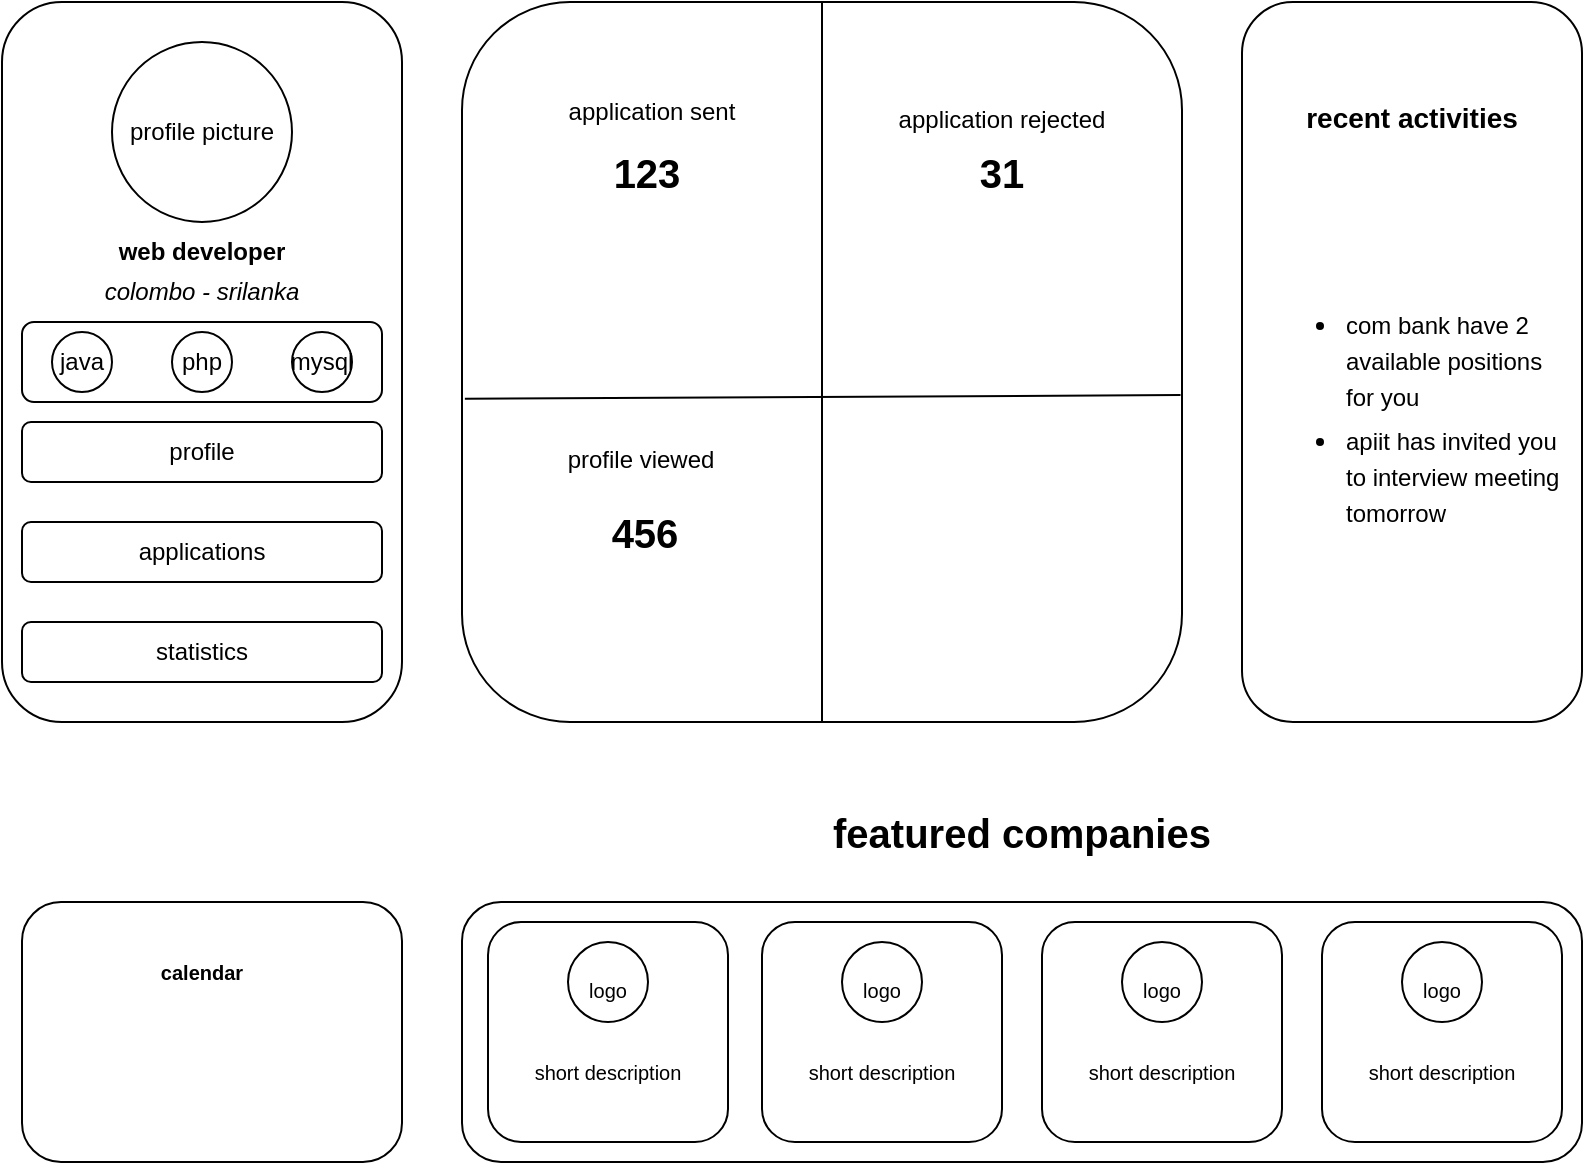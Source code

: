 <mxfile version="15.6.8" type="github">
  <diagram id="Qg9AwZa511yK8TTqFMuh" name="Page-1">
    <mxGraphModel dx="1038" dy="543" grid="1" gridSize="10" guides="1" tooltips="1" connect="1" arrows="1" fold="1" page="1" pageScale="1" pageWidth="850" pageHeight="1100" math="0" shadow="0">
      <root>
        <mxCell id="0" />
        <mxCell id="1" parent="0" />
        <mxCell id="H-HWdOOOYINvLzMVceXF-1" value="" style="rounded=1;whiteSpace=wrap;html=1;" vertex="1" parent="1">
          <mxGeometry x="40" y="40" width="200" height="360" as="geometry" />
        </mxCell>
        <mxCell id="H-HWdOOOYINvLzMVceXF-2" value="profile picture" style="ellipse;whiteSpace=wrap;html=1;" vertex="1" parent="1">
          <mxGeometry x="95" y="60" width="90" height="90" as="geometry" />
        </mxCell>
        <mxCell id="H-HWdOOOYINvLzMVceXF-3" value="java" style="ellipse;whiteSpace=wrap;html=1;" vertex="1" parent="1">
          <mxGeometry x="65" y="205" width="30" height="30" as="geometry" />
        </mxCell>
        <mxCell id="H-HWdOOOYINvLzMVceXF-4" value="php" style="ellipse;whiteSpace=wrap;html=1;" vertex="1" parent="1">
          <mxGeometry x="125" y="205" width="30" height="30" as="geometry" />
        </mxCell>
        <mxCell id="H-HWdOOOYINvLzMVceXF-6" value="mysql" style="ellipse;whiteSpace=wrap;html=1;" vertex="1" parent="1">
          <mxGeometry x="185" y="205" width="30" height="30" as="geometry" />
        </mxCell>
        <mxCell id="H-HWdOOOYINvLzMVceXF-7" value="&lt;b&gt;web developer&lt;/b&gt;" style="text;html=1;strokeColor=none;fillColor=none;align=center;verticalAlign=middle;whiteSpace=wrap;rounded=0;" vertex="1" parent="1">
          <mxGeometry x="90" y="150" width="100" height="30" as="geometry" />
        </mxCell>
        <mxCell id="H-HWdOOOYINvLzMVceXF-9" value="&lt;i&gt;colombo - srilanka&lt;/i&gt;" style="text;html=1;strokeColor=none;fillColor=none;align=center;verticalAlign=middle;whiteSpace=wrap;rounded=0;" vertex="1" parent="1">
          <mxGeometry x="90" y="170" width="100" height="30" as="geometry" />
        </mxCell>
        <mxCell id="H-HWdOOOYINvLzMVceXF-10" value="" style="rounded=1;whiteSpace=wrap;html=1;fillColor=none;" vertex="1" parent="1">
          <mxGeometry x="50" y="200" width="180" height="40" as="geometry" />
        </mxCell>
        <mxCell id="H-HWdOOOYINvLzMVceXF-11" value="profile" style="rounded=1;whiteSpace=wrap;html=1;fillColor=none;" vertex="1" parent="1">
          <mxGeometry x="50" y="250" width="180" height="30" as="geometry" />
        </mxCell>
        <mxCell id="H-HWdOOOYINvLzMVceXF-12" value="applications" style="rounded=1;whiteSpace=wrap;html=1;fillColor=none;" vertex="1" parent="1">
          <mxGeometry x="50" y="300" width="180" height="30" as="geometry" />
        </mxCell>
        <mxCell id="H-HWdOOOYINvLzMVceXF-13" value="statistics" style="rounded=1;whiteSpace=wrap;html=1;fillColor=none;" vertex="1" parent="1">
          <mxGeometry x="50" y="350" width="180" height="30" as="geometry" />
        </mxCell>
        <mxCell id="H-HWdOOOYINvLzMVceXF-14" value="" style="rounded=1;whiteSpace=wrap;html=1;fillColor=none;" vertex="1" parent="1">
          <mxGeometry x="270" y="40" width="360" height="360" as="geometry" />
        </mxCell>
        <mxCell id="H-HWdOOOYINvLzMVceXF-15" value="" style="rounded=1;whiteSpace=wrap;html=1;fillColor=none;" vertex="1" parent="1">
          <mxGeometry x="660" y="40" width="170" height="360" as="geometry" />
        </mxCell>
        <mxCell id="H-HWdOOOYINvLzMVceXF-16" value="" style="endArrow=none;html=1;rounded=0;" edge="1" parent="1" source="H-HWdOOOYINvLzMVceXF-14">
          <mxGeometry width="50" height="50" relative="1" as="geometry">
            <mxPoint x="400" y="90" as="sourcePoint" />
            <mxPoint x="450" y="40" as="targetPoint" />
            <Array as="points">
              <mxPoint x="450" y="340" />
            </Array>
          </mxGeometry>
        </mxCell>
        <mxCell id="H-HWdOOOYINvLzMVceXF-18" value="" style="endArrow=none;html=1;rounded=0;exitX=0.004;exitY=0.551;exitDx=0;exitDy=0;exitPerimeter=0;entryX=0.998;entryY=0.546;entryDx=0;entryDy=0;entryPerimeter=0;" edge="1" parent="1" source="H-HWdOOOYINvLzMVceXF-14" target="H-HWdOOOYINvLzMVceXF-14">
          <mxGeometry width="50" height="50" relative="1" as="geometry">
            <mxPoint x="580" y="240" as="sourcePoint" />
            <mxPoint x="630" y="190" as="targetPoint" />
          </mxGeometry>
        </mxCell>
        <mxCell id="H-HWdOOOYINvLzMVceXF-19" value="application sent" style="text;html=1;strokeColor=none;fillColor=none;align=center;verticalAlign=middle;whiteSpace=wrap;rounded=0;" vertex="1" parent="1">
          <mxGeometry x="320" y="80" width="90" height="30" as="geometry" />
        </mxCell>
        <mxCell id="H-HWdOOOYINvLzMVceXF-20" value="&lt;font style=&quot;font-size: 20px&quot;&gt;&lt;b&gt;123&lt;/b&gt;&lt;/font&gt;" style="text;html=1;strokeColor=none;fillColor=none;align=center;verticalAlign=middle;whiteSpace=wrap;rounded=0;" vertex="1" parent="1">
          <mxGeometry x="315" y="110" width="95" height="30" as="geometry" />
        </mxCell>
        <mxCell id="H-HWdOOOYINvLzMVceXF-21" value="&lt;font style=&quot;font-size: 12px&quot;&gt;application rejected&lt;/font&gt;" style="text;html=1;strokeColor=none;fillColor=none;align=center;verticalAlign=middle;whiteSpace=wrap;rounded=0;fontSize=20;" vertex="1" parent="1">
          <mxGeometry x="470" y="80" width="140" height="30" as="geometry" />
        </mxCell>
        <mxCell id="H-HWdOOOYINvLzMVceXF-22" value="&lt;font style=&quot;font-size: 20px&quot;&gt;&lt;b&gt;31&lt;/b&gt;&lt;/font&gt;" style="text;html=1;strokeColor=none;fillColor=none;align=center;verticalAlign=middle;whiteSpace=wrap;rounded=0;fontSize=12;" vertex="1" parent="1">
          <mxGeometry x="500" y="110" width="80" height="30" as="geometry" />
        </mxCell>
        <mxCell id="H-HWdOOOYINvLzMVceXF-23" value="&lt;font style=&quot;font-size: 12px&quot;&gt;profile viewed&lt;/font&gt;" style="text;html=1;strokeColor=none;fillColor=none;align=center;verticalAlign=middle;whiteSpace=wrap;rounded=0;fontSize=20;" vertex="1" parent="1">
          <mxGeometry x="311.5" y="250" width="95" height="30" as="geometry" />
        </mxCell>
        <mxCell id="H-HWdOOOYINvLzMVceXF-24" value="&lt;font style=&quot;font-size: 20px&quot;&gt;&lt;b&gt;456&lt;/b&gt;&lt;/font&gt;" style="text;html=1;strokeColor=none;fillColor=none;align=center;verticalAlign=middle;whiteSpace=wrap;rounded=0;fontSize=12;" vertex="1" parent="1">
          <mxGeometry x="320" y="290" width="83" height="30" as="geometry" />
        </mxCell>
        <mxCell id="H-HWdOOOYINvLzMVceXF-25" value="&lt;b&gt;&lt;font style=&quot;font-size: 14px&quot;&gt;recent activities&lt;/font&gt;&lt;/b&gt;" style="text;html=1;strokeColor=none;fillColor=none;align=center;verticalAlign=middle;whiteSpace=wrap;rounded=0;fontSize=20;" vertex="1" parent="1">
          <mxGeometry x="670" y="80" width="150" height="30" as="geometry" />
        </mxCell>
        <mxCell id="H-HWdOOOYINvLzMVceXF-26" value="&lt;ul&gt;&lt;li&gt;&lt;h5 class=&quot;mb-1&quot; style=&quot;box-sizing: border-box ; outline: none ; padding: 0px ; margin-top: 0px ; font-weight: 500 ; line-height: 1.5 ; font-family: &amp;#34;poppins&amp;#34; , sans-serif ; background-color: rgb(255 , 255 , 255) ; margin-bottom: 0.25rem&quot;&gt;&lt;font style=&quot;font-size: 12px&quot;&gt;com bank have 2 available positions for you&lt;/font&gt;&lt;/h5&gt;&lt;/li&gt;&lt;li&gt;&lt;div&gt;&lt;h5 class=&quot;mb-1&quot; style=&quot;box-sizing: border-box ; outline: none ; padding: 0px ; margin-top: 0px ; font-weight: 500 ; line-height: 1.5 ; font-family: &amp;#34;poppins&amp;#34; , sans-serif ; background-color: rgb(255 , 255 , 255) ; margin-bottom: 0.25rem&quot;&gt;&lt;font style=&quot;font-size: 12px&quot;&gt;apiit has invited you to interview meeting tomorrow&lt;/font&gt;&lt;/h5&gt;&lt;/div&gt;&lt;/li&gt;&lt;/ul&gt;" style="text;strokeColor=none;fillColor=none;html=1;whiteSpace=wrap;verticalAlign=middle;overflow=hidden;fontSize=14;" vertex="1" parent="1">
          <mxGeometry x="670" y="145" width="150" height="205" as="geometry" />
        </mxCell>
        <mxCell id="H-HWdOOOYINvLzMVceXF-27" value="" style="rounded=1;whiteSpace=wrap;html=1;fontSize=12;fillColor=none;" vertex="1" parent="1">
          <mxGeometry x="270" y="490" width="560" height="130" as="geometry" />
        </mxCell>
        <mxCell id="H-HWdOOOYINvLzMVceXF-28" value="&lt;font style=&quot;font-size: 20px&quot;&gt;&lt;b&gt;featured companies&lt;/b&gt;&lt;/font&gt;" style="text;html=1;strokeColor=none;fillColor=none;align=center;verticalAlign=middle;whiteSpace=wrap;rounded=0;fontSize=12;" vertex="1" parent="1">
          <mxGeometry x="420" y="440" width="260" height="30" as="geometry" />
        </mxCell>
        <mxCell id="H-HWdOOOYINvLzMVceXF-29" value="" style="rounded=1;whiteSpace=wrap;html=1;fontSize=20;fillColor=none;" vertex="1" parent="1">
          <mxGeometry x="420" y="500" width="120" height="110" as="geometry" />
        </mxCell>
        <mxCell id="H-HWdOOOYINvLzMVceXF-30" value="&lt;font style=&quot;font-size: 10px&quot;&gt;logo&lt;/font&gt;" style="ellipse;whiteSpace=wrap;html=1;fontSize=20;fillColor=none;" vertex="1" parent="1">
          <mxGeometry x="460" y="510" width="40" height="40" as="geometry" />
        </mxCell>
        <mxCell id="H-HWdOOOYINvLzMVceXF-31" value="short description" style="text;html=1;strokeColor=none;fillColor=none;align=center;verticalAlign=middle;whiteSpace=wrap;rounded=0;fontSize=10;" vertex="1" parent="1">
          <mxGeometry x="435" y="560" width="90" height="30" as="geometry" />
        </mxCell>
        <mxCell id="H-HWdOOOYINvLzMVceXF-32" value="" style="rounded=1;whiteSpace=wrap;html=1;fontSize=20;fillColor=none;" vertex="1" parent="1">
          <mxGeometry x="283" y="500" width="120" height="110" as="geometry" />
        </mxCell>
        <mxCell id="H-HWdOOOYINvLzMVceXF-33" value="&lt;font style=&quot;font-size: 10px&quot;&gt;logo&lt;/font&gt;" style="ellipse;whiteSpace=wrap;html=1;fontSize=20;fillColor=none;" vertex="1" parent="1">
          <mxGeometry x="323" y="510" width="40" height="40" as="geometry" />
        </mxCell>
        <mxCell id="H-HWdOOOYINvLzMVceXF-34" value="short description" style="text;html=1;strokeColor=none;fillColor=none;align=center;verticalAlign=middle;whiteSpace=wrap;rounded=0;fontSize=10;" vertex="1" parent="1">
          <mxGeometry x="298" y="560" width="90" height="30" as="geometry" />
        </mxCell>
        <mxCell id="H-HWdOOOYINvLzMVceXF-35" value="" style="rounded=1;whiteSpace=wrap;html=1;fontSize=20;fillColor=none;" vertex="1" parent="1">
          <mxGeometry x="560" y="500" width="120" height="110" as="geometry" />
        </mxCell>
        <mxCell id="H-HWdOOOYINvLzMVceXF-36" value="&lt;font style=&quot;font-size: 10px&quot;&gt;logo&lt;/font&gt;" style="ellipse;whiteSpace=wrap;html=1;fontSize=20;fillColor=none;" vertex="1" parent="1">
          <mxGeometry x="600" y="510" width="40" height="40" as="geometry" />
        </mxCell>
        <mxCell id="H-HWdOOOYINvLzMVceXF-37" value="short description" style="text;html=1;strokeColor=none;fillColor=none;align=center;verticalAlign=middle;whiteSpace=wrap;rounded=0;fontSize=10;" vertex="1" parent="1">
          <mxGeometry x="575" y="560" width="90" height="30" as="geometry" />
        </mxCell>
        <mxCell id="H-HWdOOOYINvLzMVceXF-38" value="" style="rounded=1;whiteSpace=wrap;html=1;fontSize=20;fillColor=none;" vertex="1" parent="1">
          <mxGeometry x="700" y="500" width="120" height="110" as="geometry" />
        </mxCell>
        <mxCell id="H-HWdOOOYINvLzMVceXF-39" value="&lt;font style=&quot;font-size: 10px&quot;&gt;logo&lt;/font&gt;" style="ellipse;whiteSpace=wrap;html=1;fontSize=20;fillColor=none;" vertex="1" parent="1">
          <mxGeometry x="740" y="510" width="40" height="40" as="geometry" />
        </mxCell>
        <mxCell id="H-HWdOOOYINvLzMVceXF-40" value="short description" style="text;html=1;strokeColor=none;fillColor=none;align=center;verticalAlign=middle;whiteSpace=wrap;rounded=0;fontSize=10;" vertex="1" parent="1">
          <mxGeometry x="715" y="560" width="90" height="30" as="geometry" />
        </mxCell>
        <mxCell id="H-HWdOOOYINvLzMVceXF-41" value="" style="rounded=1;whiteSpace=wrap;html=1;fontSize=10;fillColor=none;" vertex="1" parent="1">
          <mxGeometry x="50" y="490" width="190" height="130" as="geometry" />
        </mxCell>
        <mxCell id="H-HWdOOOYINvLzMVceXF-42" value="&lt;b&gt;calendar&lt;/b&gt;" style="text;html=1;strokeColor=none;fillColor=none;align=center;verticalAlign=middle;whiteSpace=wrap;rounded=0;fontSize=10;" vertex="1" parent="1">
          <mxGeometry x="110" y="510" width="60" height="30" as="geometry" />
        </mxCell>
      </root>
    </mxGraphModel>
  </diagram>
</mxfile>
